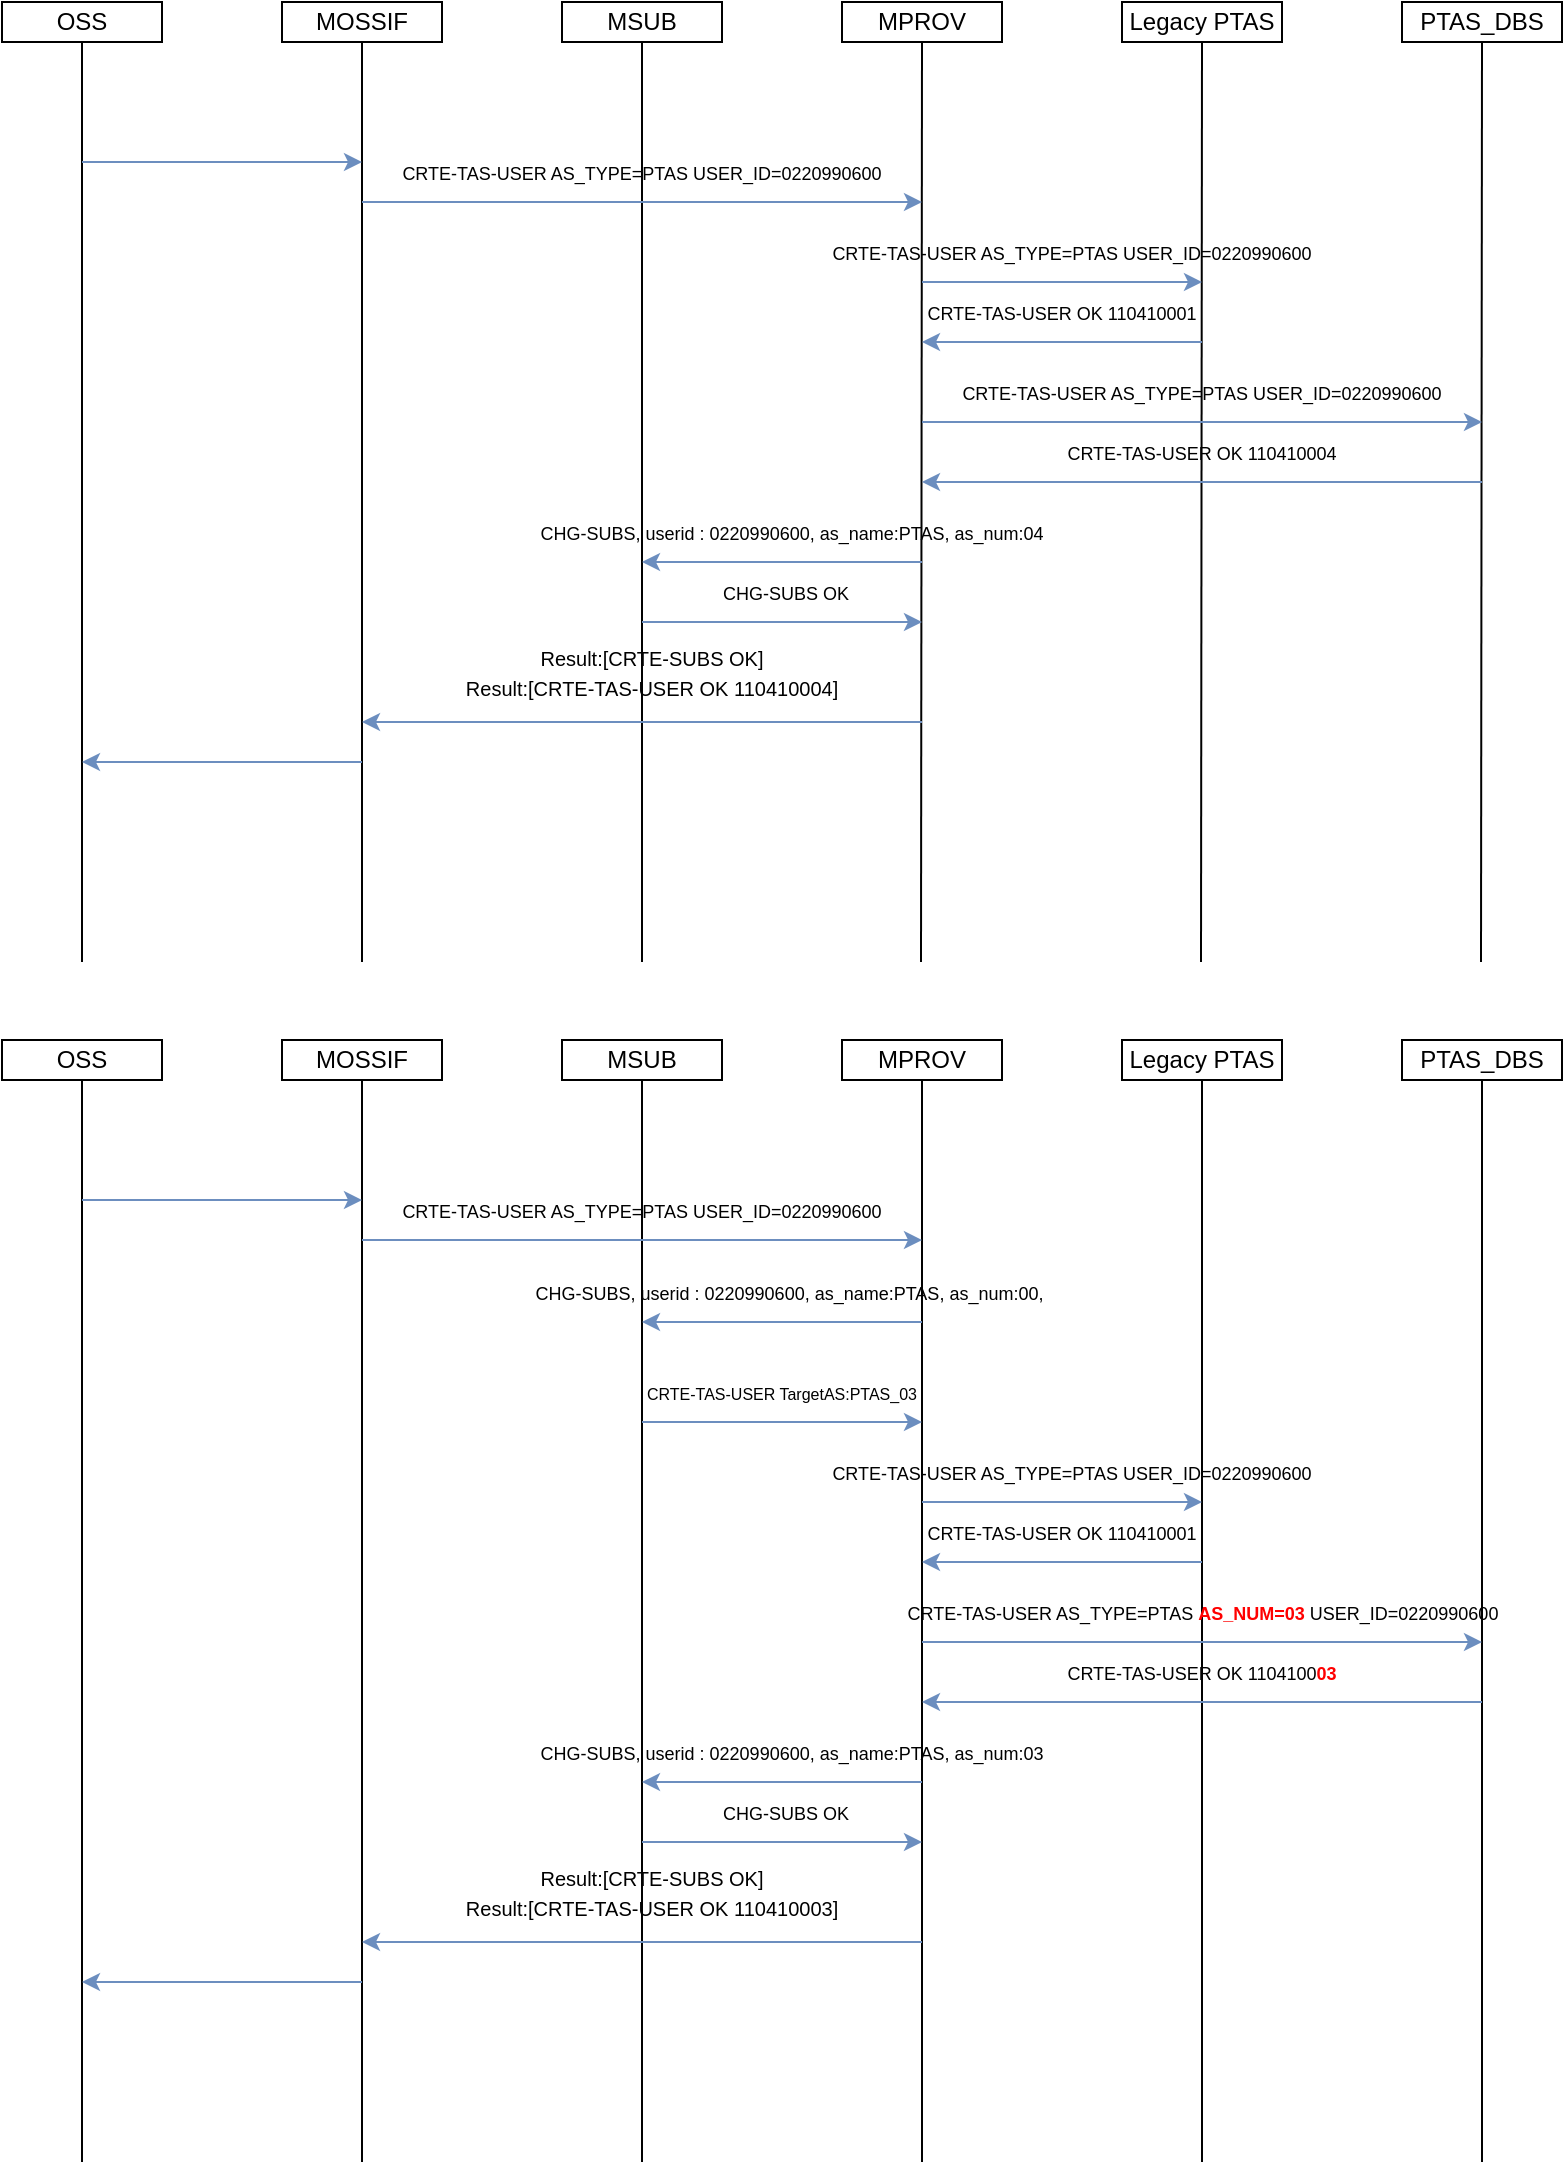 <mxfile version="26.3.0">
  <diagram name="페이지-1" id="t6EU2og51nB3L_bHq7Tq">
    <mxGraphModel dx="966" dy="512" grid="1" gridSize="10" guides="1" tooltips="1" connect="1" arrows="1" fold="1" page="1" pageScale="1" pageWidth="827" pageHeight="1169" math="0" shadow="0">
      <root>
        <mxCell id="0" />
        <mxCell id="1" parent="0" />
        <mxCell id="3Ipi1YKnP4tADC3sbSw0-1" value="MOSSIF" style="rounded=0;whiteSpace=wrap;html=1;" vertex="1" parent="1">
          <mxGeometry x="160" y="40" width="80" height="20" as="geometry" />
        </mxCell>
        <mxCell id="3Ipi1YKnP4tADC3sbSw0-3" value="OSS" style="rounded=0;whiteSpace=wrap;html=1;" vertex="1" parent="1">
          <mxGeometry x="20" y="40" width="80" height="20" as="geometry" />
        </mxCell>
        <mxCell id="3Ipi1YKnP4tADC3sbSw0-4" value="MSUB" style="rounded=0;whiteSpace=wrap;html=1;" vertex="1" parent="1">
          <mxGeometry x="300" y="40" width="80" height="20" as="geometry" />
        </mxCell>
        <mxCell id="3Ipi1YKnP4tADC3sbSw0-5" value="MPROV" style="rounded=0;whiteSpace=wrap;html=1;" vertex="1" parent="1">
          <mxGeometry x="440" y="40" width="80" height="20" as="geometry" />
        </mxCell>
        <mxCell id="3Ipi1YKnP4tADC3sbSw0-6" value="Legacy PTAS" style="rounded=0;whiteSpace=wrap;html=1;" vertex="1" parent="1">
          <mxGeometry x="580" y="40" width="80" height="20" as="geometry" />
        </mxCell>
        <mxCell id="3Ipi1YKnP4tADC3sbSw0-7" value="PTAS_DBS" style="rounded=0;whiteSpace=wrap;html=1;" vertex="1" parent="1">
          <mxGeometry x="720" y="40" width="80" height="20" as="geometry" />
        </mxCell>
        <mxCell id="3Ipi1YKnP4tADC3sbSw0-8" value="" style="endArrow=none;html=1;rounded=0;entryX=0.5;entryY=1;entryDx=0;entryDy=0;" edge="1" parent="1" target="3Ipi1YKnP4tADC3sbSw0-3">
          <mxGeometry width="50" height="50" relative="1" as="geometry">
            <mxPoint x="60" y="520" as="sourcePoint" />
            <mxPoint x="440" y="360" as="targetPoint" />
          </mxGeometry>
        </mxCell>
        <mxCell id="3Ipi1YKnP4tADC3sbSw0-9" value="" style="endArrow=none;html=1;rounded=0;entryX=0.5;entryY=1;entryDx=0;entryDy=0;" edge="1" parent="1" target="3Ipi1YKnP4tADC3sbSw0-1">
          <mxGeometry width="50" height="50" relative="1" as="geometry">
            <mxPoint x="200" y="520" as="sourcePoint" />
            <mxPoint x="180" y="90" as="targetPoint" />
          </mxGeometry>
        </mxCell>
        <mxCell id="3Ipi1YKnP4tADC3sbSw0-10" value="" style="endArrow=none;html=1;rounded=0;entryX=0.5;entryY=1;entryDx=0;entryDy=0;" edge="1" parent="1" target="3Ipi1YKnP4tADC3sbSw0-4">
          <mxGeometry width="50" height="50" relative="1" as="geometry">
            <mxPoint x="340" y="520" as="sourcePoint" />
            <mxPoint x="320" y="90" as="targetPoint" />
          </mxGeometry>
        </mxCell>
        <mxCell id="3Ipi1YKnP4tADC3sbSw0-11" value="" style="endArrow=none;html=1;rounded=0;entryX=0.5;entryY=1;entryDx=0;entryDy=0;" edge="1" parent="1" target="3Ipi1YKnP4tADC3sbSw0-5">
          <mxGeometry width="50" height="50" relative="1" as="geometry">
            <mxPoint x="479.5" y="520" as="sourcePoint" />
            <mxPoint x="460" y="80" as="targetPoint" />
          </mxGeometry>
        </mxCell>
        <mxCell id="3Ipi1YKnP4tADC3sbSw0-12" value="" style="endArrow=none;html=1;rounded=0;entryX=0.5;entryY=1;entryDx=0;entryDy=0;" edge="1" parent="1" target="3Ipi1YKnP4tADC3sbSw0-6">
          <mxGeometry width="50" height="50" relative="1" as="geometry">
            <mxPoint x="619.5" y="520" as="sourcePoint" />
            <mxPoint x="610" y="70" as="targetPoint" />
          </mxGeometry>
        </mxCell>
        <mxCell id="3Ipi1YKnP4tADC3sbSw0-13" value="" style="endArrow=none;html=1;rounded=0;entryX=0.5;entryY=1;entryDx=0;entryDy=0;" edge="1" parent="1" target="3Ipi1YKnP4tADC3sbSw0-7">
          <mxGeometry width="50" height="50" relative="1" as="geometry">
            <mxPoint x="759.5" y="520" as="sourcePoint" />
            <mxPoint x="710" y="100" as="targetPoint" />
          </mxGeometry>
        </mxCell>
        <mxCell id="3Ipi1YKnP4tADC3sbSw0-14" value="" style="endArrow=classic;html=1;rounded=0;fillColor=#dae8fc;strokeColor=#6c8ebf;" edge="1" parent="1">
          <mxGeometry width="50" height="50" relative="1" as="geometry">
            <mxPoint x="60" y="120" as="sourcePoint" />
            <mxPoint x="200" y="120" as="targetPoint" />
          </mxGeometry>
        </mxCell>
        <mxCell id="3Ipi1YKnP4tADC3sbSw0-15" value="" style="endArrow=classic;html=1;rounded=0;fillColor=#dae8fc;strokeColor=#6c8ebf;" edge="1" parent="1">
          <mxGeometry width="50" height="50" relative="1" as="geometry">
            <mxPoint x="480" y="180" as="sourcePoint" />
            <mxPoint x="620" y="180" as="targetPoint" />
          </mxGeometry>
        </mxCell>
        <mxCell id="3Ipi1YKnP4tADC3sbSw0-16" value="" style="endArrow=classic;html=1;rounded=0;fillColor=#dae8fc;strokeColor=#6c8ebf;" edge="1" parent="1">
          <mxGeometry width="50" height="50" relative="1" as="geometry">
            <mxPoint x="480" y="250" as="sourcePoint" />
            <mxPoint x="760" y="250" as="targetPoint" />
          </mxGeometry>
        </mxCell>
        <mxCell id="3Ipi1YKnP4tADC3sbSw0-17" value="" style="endArrow=classic;html=1;rounded=0;fillColor=#dae8fc;strokeColor=#6c8ebf;" edge="1" parent="1">
          <mxGeometry width="50" height="50" relative="1" as="geometry">
            <mxPoint x="200" y="140" as="sourcePoint" />
            <mxPoint x="480" y="140" as="targetPoint" />
          </mxGeometry>
        </mxCell>
        <mxCell id="3Ipi1YKnP4tADC3sbSw0-18" value="" style="endArrow=classic;html=1;rounded=0;fillColor=#dae8fc;strokeColor=#6c8ebf;" edge="1" parent="1">
          <mxGeometry width="50" height="50" relative="1" as="geometry">
            <mxPoint x="620" y="210" as="sourcePoint" />
            <mxPoint x="480" y="210" as="targetPoint" />
          </mxGeometry>
        </mxCell>
        <mxCell id="3Ipi1YKnP4tADC3sbSw0-19" value="" style="endArrow=classic;html=1;rounded=0;fillColor=#dae8fc;strokeColor=#6c8ebf;" edge="1" parent="1">
          <mxGeometry width="50" height="50" relative="1" as="geometry">
            <mxPoint x="760" y="280" as="sourcePoint" />
            <mxPoint x="480" y="280" as="targetPoint" />
          </mxGeometry>
        </mxCell>
        <mxCell id="3Ipi1YKnP4tADC3sbSw0-20" value="" style="endArrow=classic;html=1;rounded=0;fillColor=#dae8fc;strokeColor=#6c8ebf;" edge="1" parent="1">
          <mxGeometry width="50" height="50" relative="1" as="geometry">
            <mxPoint x="340" y="350" as="sourcePoint" />
            <mxPoint x="480" y="350" as="targetPoint" />
          </mxGeometry>
        </mxCell>
        <mxCell id="3Ipi1YKnP4tADC3sbSw0-21" value="" style="endArrow=classic;html=1;rounded=0;fillColor=#dae8fc;strokeColor=#6c8ebf;" edge="1" parent="1">
          <mxGeometry width="50" height="50" relative="1" as="geometry">
            <mxPoint x="480" y="320" as="sourcePoint" />
            <mxPoint x="340" y="320" as="targetPoint" />
          </mxGeometry>
        </mxCell>
        <mxCell id="3Ipi1YKnP4tADC3sbSw0-22" value="" style="endArrow=classic;html=1;rounded=0;fillColor=#dae8fc;strokeColor=#6c8ebf;" edge="1" parent="1">
          <mxGeometry width="50" height="50" relative="1" as="geometry">
            <mxPoint x="480" y="400" as="sourcePoint" />
            <mxPoint x="200" y="400" as="targetPoint" />
          </mxGeometry>
        </mxCell>
        <mxCell id="3Ipi1YKnP4tADC3sbSw0-23" value="" style="endArrow=classic;html=1;rounded=0;fillColor=#dae8fc;strokeColor=#6c8ebf;" edge="1" parent="1">
          <mxGeometry width="50" height="50" relative="1" as="geometry">
            <mxPoint x="200" y="420" as="sourcePoint" />
            <mxPoint x="60" y="420" as="targetPoint" />
          </mxGeometry>
        </mxCell>
        <mxCell id="3Ipi1YKnP4tADC3sbSw0-24" value="&lt;font style=&quot;font-size: 9px;&quot;&gt;CRTE-TAS-USER AS_TYPE=PTAS USER_ID=0220990600&lt;/font&gt;" style="text;html=1;align=center;verticalAlign=middle;whiteSpace=wrap;rounded=0;" vertex="1" parent="1">
          <mxGeometry x="215" y="120" width="250" height="10" as="geometry" />
        </mxCell>
        <mxCell id="3Ipi1YKnP4tADC3sbSw0-25" value="&lt;font style=&quot;font-size: 9px;&quot;&gt;CRTE-TAS-USER AS_TYPE=PTAS USER_ID=0220990600&lt;/font&gt;" style="text;html=1;align=center;verticalAlign=middle;whiteSpace=wrap;rounded=0;" vertex="1" parent="1">
          <mxGeometry x="430" y="160" width="250" height="10" as="geometry" />
        </mxCell>
        <mxCell id="3Ipi1YKnP4tADC3sbSw0-27" value="&lt;font style=&quot;font-size: 9px;&quot;&gt;CRTE-TAS-USER OK 110410001&lt;/font&gt;" style="text;html=1;align=center;verticalAlign=middle;whiteSpace=wrap;rounded=0;" vertex="1" parent="1">
          <mxGeometry x="480" y="190" width="140" height="10" as="geometry" />
        </mxCell>
        <mxCell id="3Ipi1YKnP4tADC3sbSw0-28" value="&lt;font style=&quot;font-size: 9px;&quot;&gt;CRTE-TAS-USER AS_TYPE=PTAS USER_ID=0220990600&lt;/font&gt;" style="text;html=1;align=center;verticalAlign=middle;whiteSpace=wrap;rounded=0;" vertex="1" parent="1">
          <mxGeometry x="495" y="230" width="250" height="10" as="geometry" />
        </mxCell>
        <mxCell id="3Ipi1YKnP4tADC3sbSw0-30" value="&lt;font style=&quot;font-size: 9px;&quot;&gt;CRTE-TAS-USER OK 110410004&lt;/font&gt;" style="text;html=1;align=center;verticalAlign=middle;whiteSpace=wrap;rounded=0;" vertex="1" parent="1">
          <mxGeometry x="550" y="260" width="140" height="10" as="geometry" />
        </mxCell>
        <mxCell id="3Ipi1YKnP4tADC3sbSw0-31" value="&lt;font style=&quot;font-size: 9px;&quot;&gt;CHG-SUBS, userid : 0220990600, as_name:PTAS, as_num:04&lt;/font&gt;" style="text;html=1;align=center;verticalAlign=middle;whiteSpace=wrap;rounded=0;" vertex="1" parent="1">
          <mxGeometry x="280" y="300" width="270" height="10" as="geometry" />
        </mxCell>
        <mxCell id="3Ipi1YKnP4tADC3sbSw0-32" value="&lt;font style=&quot;font-size: 9px;&quot;&gt;CHG-SUBS OK&lt;/font&gt;" style="text;html=1;align=center;verticalAlign=middle;whiteSpace=wrap;rounded=0;" vertex="1" parent="1">
          <mxGeometry x="370" y="330" width="84" height="10" as="geometry" />
        </mxCell>
        <mxCell id="3Ipi1YKnP4tADC3sbSw0-36" value="&lt;font size=&quot;1&quot;&gt;Result:[CRTE-SUBS OK]&lt;/font&gt;&lt;div&gt;&lt;font size=&quot;1&quot;&gt;Result:[CRTE-TAS-USER OK 110410004]&lt;/font&gt;&lt;/div&gt;" style="text;html=1;align=center;verticalAlign=middle;whiteSpace=wrap;rounded=0;" vertex="1" parent="1">
          <mxGeometry x="240" y="360" width="210" height="30" as="geometry" />
        </mxCell>
        <mxCell id="3Ipi1YKnP4tADC3sbSw0-37" value="MOSSIF" style="rounded=0;whiteSpace=wrap;html=1;" vertex="1" parent="1">
          <mxGeometry x="160" y="559" width="80" height="20" as="geometry" />
        </mxCell>
        <mxCell id="3Ipi1YKnP4tADC3sbSw0-38" value="OSS" style="rounded=0;whiteSpace=wrap;html=1;" vertex="1" parent="1">
          <mxGeometry x="20" y="559" width="80" height="20" as="geometry" />
        </mxCell>
        <mxCell id="3Ipi1YKnP4tADC3sbSw0-39" value="MSUB" style="rounded=0;whiteSpace=wrap;html=1;" vertex="1" parent="1">
          <mxGeometry x="300" y="559" width="80" height="20" as="geometry" />
        </mxCell>
        <mxCell id="3Ipi1YKnP4tADC3sbSw0-40" value="MPROV" style="rounded=0;whiteSpace=wrap;html=1;" vertex="1" parent="1">
          <mxGeometry x="440" y="559" width="80" height="20" as="geometry" />
        </mxCell>
        <mxCell id="3Ipi1YKnP4tADC3sbSw0-41" value="Legacy PTAS" style="rounded=0;whiteSpace=wrap;html=1;" vertex="1" parent="1">
          <mxGeometry x="580" y="559" width="80" height="20" as="geometry" />
        </mxCell>
        <mxCell id="3Ipi1YKnP4tADC3sbSw0-42" value="PTAS_DBS" style="rounded=0;whiteSpace=wrap;html=1;" vertex="1" parent="1">
          <mxGeometry x="720" y="559" width="80" height="20" as="geometry" />
        </mxCell>
        <mxCell id="3Ipi1YKnP4tADC3sbSw0-43" value="" style="endArrow=none;html=1;rounded=0;entryX=0.5;entryY=1;entryDx=0;entryDy=0;" edge="1" parent="1" target="3Ipi1YKnP4tADC3sbSw0-38">
          <mxGeometry width="50" height="50" relative="1" as="geometry">
            <mxPoint x="60" y="1120" as="sourcePoint" />
            <mxPoint x="440" y="879" as="targetPoint" />
          </mxGeometry>
        </mxCell>
        <mxCell id="3Ipi1YKnP4tADC3sbSw0-44" value="" style="endArrow=none;html=1;rounded=0;entryX=0.5;entryY=1;entryDx=0;entryDy=0;" edge="1" parent="1" target="3Ipi1YKnP4tADC3sbSw0-37">
          <mxGeometry width="50" height="50" relative="1" as="geometry">
            <mxPoint x="200" y="1120" as="sourcePoint" />
            <mxPoint x="180" y="609" as="targetPoint" />
          </mxGeometry>
        </mxCell>
        <mxCell id="3Ipi1YKnP4tADC3sbSw0-45" value="" style="endArrow=none;html=1;rounded=0;entryX=0.5;entryY=1;entryDx=0;entryDy=0;" edge="1" parent="1" target="3Ipi1YKnP4tADC3sbSw0-39">
          <mxGeometry width="50" height="50" relative="1" as="geometry">
            <mxPoint x="340" y="1120" as="sourcePoint" />
            <mxPoint x="320" y="609" as="targetPoint" />
          </mxGeometry>
        </mxCell>
        <mxCell id="3Ipi1YKnP4tADC3sbSw0-46" value="" style="endArrow=none;html=1;rounded=0;entryX=0.5;entryY=1;entryDx=0;entryDy=0;" edge="1" parent="1" target="3Ipi1YKnP4tADC3sbSw0-40">
          <mxGeometry width="50" height="50" relative="1" as="geometry">
            <mxPoint x="480" y="1120" as="sourcePoint" />
            <mxPoint x="460" y="599" as="targetPoint" />
          </mxGeometry>
        </mxCell>
        <mxCell id="3Ipi1YKnP4tADC3sbSw0-47" value="" style="endArrow=none;html=1;rounded=0;entryX=0.5;entryY=1;entryDx=0;entryDy=0;" edge="1" parent="1" target="3Ipi1YKnP4tADC3sbSw0-41">
          <mxGeometry width="50" height="50" relative="1" as="geometry">
            <mxPoint x="620" y="1120" as="sourcePoint" />
            <mxPoint x="610" y="589" as="targetPoint" />
          </mxGeometry>
        </mxCell>
        <mxCell id="3Ipi1YKnP4tADC3sbSw0-48" value="" style="endArrow=none;html=1;rounded=0;entryX=0.5;entryY=1;entryDx=0;entryDy=0;" edge="1" parent="1" target="3Ipi1YKnP4tADC3sbSw0-42">
          <mxGeometry width="50" height="50" relative="1" as="geometry">
            <mxPoint x="760" y="1120" as="sourcePoint" />
            <mxPoint x="710" y="619" as="targetPoint" />
          </mxGeometry>
        </mxCell>
        <mxCell id="3Ipi1YKnP4tADC3sbSw0-49" value="" style="endArrow=classic;html=1;rounded=0;fillColor=#dae8fc;strokeColor=#6c8ebf;" edge="1" parent="1">
          <mxGeometry width="50" height="50" relative="1" as="geometry">
            <mxPoint x="60" y="639" as="sourcePoint" />
            <mxPoint x="200" y="639" as="targetPoint" />
          </mxGeometry>
        </mxCell>
        <mxCell id="3Ipi1YKnP4tADC3sbSw0-50" value="" style="endArrow=classic;html=1;rounded=0;fillColor=#dae8fc;strokeColor=#6c8ebf;" edge="1" parent="1">
          <mxGeometry width="50" height="50" relative="1" as="geometry">
            <mxPoint x="480" y="790" as="sourcePoint" />
            <mxPoint x="620" y="790" as="targetPoint" />
          </mxGeometry>
        </mxCell>
        <mxCell id="3Ipi1YKnP4tADC3sbSw0-51" value="" style="endArrow=classic;html=1;rounded=0;fillColor=#dae8fc;strokeColor=#6c8ebf;" edge="1" parent="1">
          <mxGeometry width="50" height="50" relative="1" as="geometry">
            <mxPoint x="480" y="860" as="sourcePoint" />
            <mxPoint x="760" y="860" as="targetPoint" />
          </mxGeometry>
        </mxCell>
        <mxCell id="3Ipi1YKnP4tADC3sbSw0-52" value="" style="endArrow=classic;html=1;rounded=0;fillColor=#dae8fc;strokeColor=#6c8ebf;" edge="1" parent="1">
          <mxGeometry width="50" height="50" relative="1" as="geometry">
            <mxPoint x="200" y="659" as="sourcePoint" />
            <mxPoint x="480" y="659" as="targetPoint" />
          </mxGeometry>
        </mxCell>
        <mxCell id="3Ipi1YKnP4tADC3sbSw0-53" value="" style="endArrow=classic;html=1;rounded=0;fillColor=#dae8fc;strokeColor=#6c8ebf;" edge="1" parent="1">
          <mxGeometry width="50" height="50" relative="1" as="geometry">
            <mxPoint x="620" y="820" as="sourcePoint" />
            <mxPoint x="480" y="820" as="targetPoint" />
          </mxGeometry>
        </mxCell>
        <mxCell id="3Ipi1YKnP4tADC3sbSw0-54" value="" style="endArrow=classic;html=1;rounded=0;fillColor=#dae8fc;strokeColor=#6c8ebf;" edge="1" parent="1">
          <mxGeometry width="50" height="50" relative="1" as="geometry">
            <mxPoint x="760" y="890" as="sourcePoint" />
            <mxPoint x="480" y="890" as="targetPoint" />
          </mxGeometry>
        </mxCell>
        <mxCell id="3Ipi1YKnP4tADC3sbSw0-55" value="" style="endArrow=classic;html=1;rounded=0;fillColor=#dae8fc;strokeColor=#6c8ebf;" edge="1" parent="1">
          <mxGeometry width="50" height="50" relative="1" as="geometry">
            <mxPoint x="340" y="960" as="sourcePoint" />
            <mxPoint x="480" y="960" as="targetPoint" />
          </mxGeometry>
        </mxCell>
        <mxCell id="3Ipi1YKnP4tADC3sbSw0-56" value="" style="endArrow=classic;html=1;rounded=0;fillColor=#dae8fc;strokeColor=#6c8ebf;" edge="1" parent="1">
          <mxGeometry width="50" height="50" relative="1" as="geometry">
            <mxPoint x="480" y="930" as="sourcePoint" />
            <mxPoint x="340" y="930" as="targetPoint" />
          </mxGeometry>
        </mxCell>
        <mxCell id="3Ipi1YKnP4tADC3sbSw0-57" value="" style="endArrow=classic;html=1;rounded=0;fillColor=#dae8fc;strokeColor=#6c8ebf;" edge="1" parent="1">
          <mxGeometry width="50" height="50" relative="1" as="geometry">
            <mxPoint x="480" y="1010" as="sourcePoint" />
            <mxPoint x="200" y="1010" as="targetPoint" />
          </mxGeometry>
        </mxCell>
        <mxCell id="3Ipi1YKnP4tADC3sbSw0-58" value="" style="endArrow=classic;html=1;rounded=0;fillColor=#dae8fc;strokeColor=#6c8ebf;" edge="1" parent="1">
          <mxGeometry width="50" height="50" relative="1" as="geometry">
            <mxPoint x="200" y="1030" as="sourcePoint" />
            <mxPoint x="60" y="1030" as="targetPoint" />
          </mxGeometry>
        </mxCell>
        <mxCell id="3Ipi1YKnP4tADC3sbSw0-59" value="&lt;font style=&quot;font-size: 9px;&quot;&gt;CRTE-TAS-USER AS_TYPE=PTAS USER_ID=0220990600&lt;/font&gt;" style="text;html=1;align=center;verticalAlign=middle;whiteSpace=wrap;rounded=0;" vertex="1" parent="1">
          <mxGeometry x="215" y="639" width="250" height="10" as="geometry" />
        </mxCell>
        <mxCell id="3Ipi1YKnP4tADC3sbSw0-60" value="&lt;font style=&quot;font-size: 9px;&quot;&gt;CRTE-TAS-USER AS_TYPE=PTAS USER_ID=0220990600&lt;/font&gt;" style="text;html=1;align=center;verticalAlign=middle;whiteSpace=wrap;rounded=0;" vertex="1" parent="1">
          <mxGeometry x="430" y="770" width="250" height="10" as="geometry" />
        </mxCell>
        <mxCell id="3Ipi1YKnP4tADC3sbSw0-61" value="&lt;font style=&quot;font-size: 9px;&quot;&gt;CRTE-TAS-USER OK 110410001&lt;/font&gt;" style="text;html=1;align=center;verticalAlign=middle;whiteSpace=wrap;rounded=0;" vertex="1" parent="1">
          <mxGeometry x="480" y="800" width="140" height="10" as="geometry" />
        </mxCell>
        <mxCell id="3Ipi1YKnP4tADC3sbSw0-62" value="&lt;font style=&quot;font-size: 9px;&quot;&gt;CRTE-TAS-USER AS_TYPE=PTAS &lt;font style=&quot;color: rgb(255, 0, 0);&quot;&gt;&lt;b&gt;AS_NUM=03&lt;/b&gt;&lt;/font&gt; USER_ID=0220990600&lt;/font&gt;" style="text;html=1;align=center;verticalAlign=middle;whiteSpace=wrap;rounded=0;" vertex="1" parent="1">
          <mxGeometry x="467.5" y="840" width="305" height="10" as="geometry" />
        </mxCell>
        <mxCell id="3Ipi1YKnP4tADC3sbSw0-63" value="&lt;font style=&quot;font-size: 9px;&quot;&gt;CRTE-TAS-USER OK 1104100&lt;font style=&quot;color: rgb(255, 0, 0);&quot;&gt;&lt;b&gt;03&lt;/b&gt;&lt;/font&gt;&lt;/font&gt;" style="text;html=1;align=center;verticalAlign=middle;whiteSpace=wrap;rounded=0;" vertex="1" parent="1">
          <mxGeometry x="550" y="870" width="140" height="10" as="geometry" />
        </mxCell>
        <mxCell id="3Ipi1YKnP4tADC3sbSw0-64" value="&lt;font style=&quot;font-size: 9px;&quot;&gt;CHG-SUBS, userid : 0220990600, as_name:PTAS, as_num:03&lt;/font&gt;" style="text;html=1;align=center;verticalAlign=middle;whiteSpace=wrap;rounded=0;" vertex="1" parent="1">
          <mxGeometry x="280" y="910" width="270" height="10" as="geometry" />
        </mxCell>
        <mxCell id="3Ipi1YKnP4tADC3sbSw0-65" value="&lt;font style=&quot;font-size: 9px;&quot;&gt;CHG-SUBS OK&lt;/font&gt;" style="text;html=1;align=center;verticalAlign=middle;whiteSpace=wrap;rounded=0;" vertex="1" parent="1">
          <mxGeometry x="370" y="940" width="84" height="10" as="geometry" />
        </mxCell>
        <mxCell id="3Ipi1YKnP4tADC3sbSw0-66" value="&lt;font size=&quot;1&quot;&gt;Result:[CRTE-SUBS OK]&lt;/font&gt;&lt;div&gt;&lt;font size=&quot;1&quot;&gt;Result:[CRTE-TAS-USER OK 110410003]&lt;/font&gt;&lt;/div&gt;" style="text;html=1;align=center;verticalAlign=middle;whiteSpace=wrap;rounded=0;" vertex="1" parent="1">
          <mxGeometry x="240" y="970" width="210" height="30" as="geometry" />
        </mxCell>
        <mxCell id="3Ipi1YKnP4tADC3sbSw0-67" value="" style="endArrow=classic;html=1;rounded=0;fillColor=#dae8fc;strokeColor=#6c8ebf;" edge="1" parent="1">
          <mxGeometry width="50" height="50" relative="1" as="geometry">
            <mxPoint x="480" y="700" as="sourcePoint" />
            <mxPoint x="340" y="700" as="targetPoint" />
          </mxGeometry>
        </mxCell>
        <mxCell id="3Ipi1YKnP4tADC3sbSw0-68" value="" style="endArrow=classic;html=1;rounded=0;fillColor=#dae8fc;strokeColor=#6c8ebf;" edge="1" parent="1">
          <mxGeometry width="50" height="50" relative="1" as="geometry">
            <mxPoint x="340" y="750" as="sourcePoint" />
            <mxPoint x="480" y="750" as="targetPoint" />
          </mxGeometry>
        </mxCell>
        <mxCell id="3Ipi1YKnP4tADC3sbSw0-69" value="&lt;font style=&quot;font-size: 9px;&quot;&gt;CHG-SUBS, userid : 0220990600, as_name:PTAS, as_num:00,&amp;nbsp;&lt;/font&gt;" style="text;html=1;align=center;verticalAlign=middle;whiteSpace=wrap;rounded=0;" vertex="1" parent="1">
          <mxGeometry x="280" y="680" width="270" height="10" as="geometry" />
        </mxCell>
        <mxCell id="3Ipi1YKnP4tADC3sbSw0-72" value="&lt;span style=&quot;font-size: 8px;&quot;&gt;CRTE-TAS-USER TargetAS:PTAS_03&lt;/span&gt;" style="text;html=1;align=center;verticalAlign=middle;whiteSpace=wrap;rounded=0;" vertex="1" parent="1">
          <mxGeometry x="330" y="730" width="160" height="10" as="geometry" />
        </mxCell>
      </root>
    </mxGraphModel>
  </diagram>
</mxfile>
